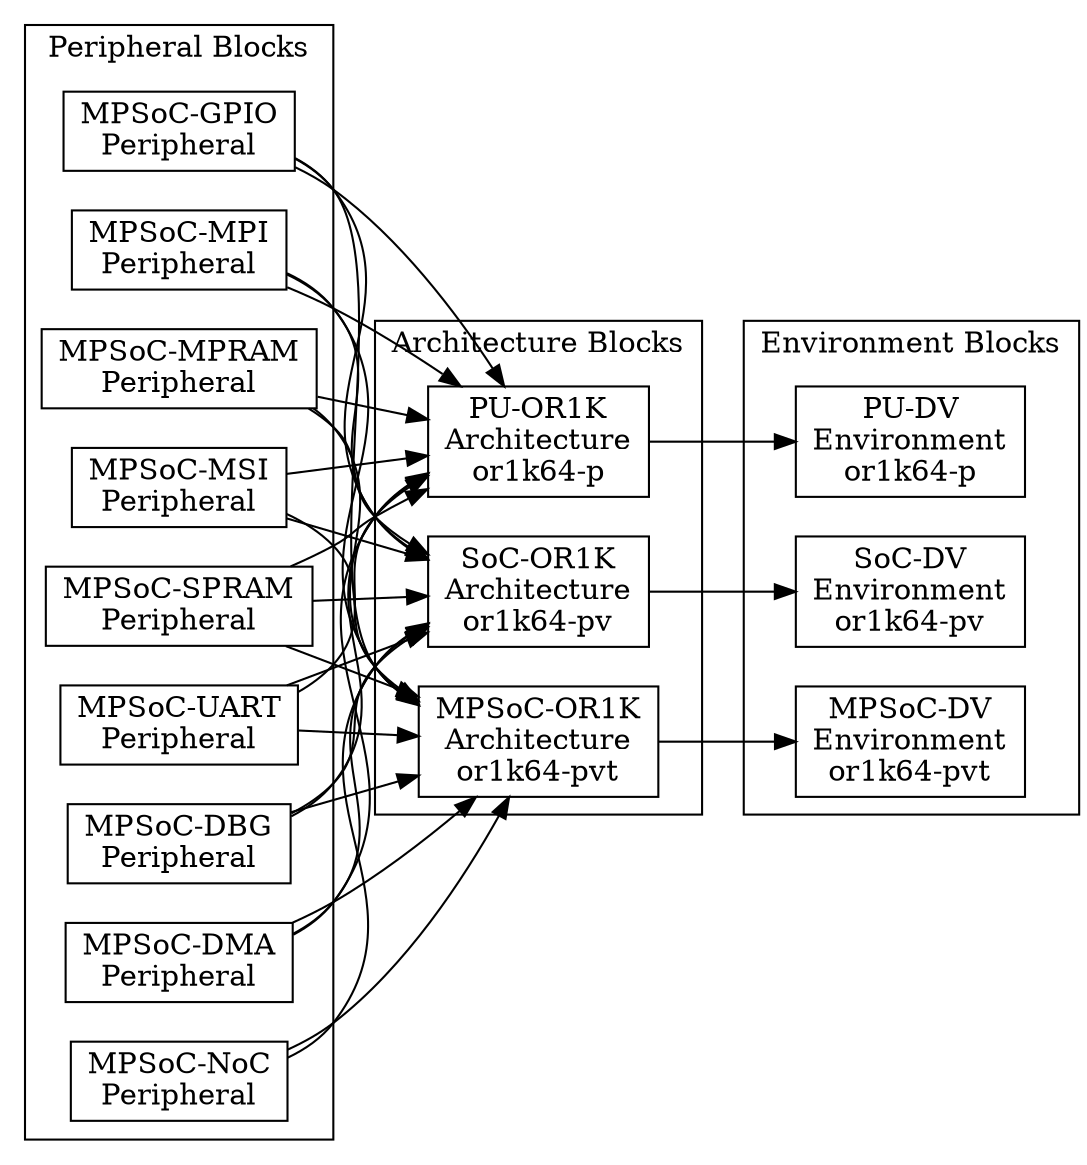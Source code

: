 digraph Project {
  // Introduction
  graph [rankdir = LR];
  node[shape=record];

  // Peripheral Blocks
  subgraph "cluster PeripheralBlocks" { label = "Peripheral Blocks";
    MPSoC_DBG[label="MPSoC-DBG\nPeripheral"];
    MPSoC_DMA[label="MPSoC-DMA\nPeripheral"];
    MPSoC_GPIO[label="MPSoC-GPIO\nPeripheral"];
    MPSoC_MPI[label="MPSoC-MPI\nPeripheral"];
    MPSoC_MPRAM[label="MPSoC-MPRAM\nPeripheral"];
    MPSoC_MSI[label="MPSoC-MSI\nPeripheral"];
    MPSoC_NoC[label="MPSoC-NoC\nPeripheral"];
    MPSoC_SPRAM[label="MPSoC-SPRAM\nPeripheral"];
    MPSoC_UART[label="MPSoC-UART\nPeripheral"];
  }

  // Architecture Blocks
  subgraph "cluster ArchitectureBlocks" { label = "Architecture Blocks";
    MPSoC_OR1K[label="MPSoC-OR1K\nArchitecture\nor1k64-pvt"];
    SoC_OR1K[label="SoC-OR1K\nArchitecture\nor1k64-pv"];
    PU_OR1K[label="PU-OR1K\nArchitecture\nor1k64-p"];
  }

  // Environment Blocks
  subgraph "cluster EnvironmentBlocks" { label = "Environment Blocks";
    MPSoC_DV[label="MPSoC-DV\nEnvironment\nor1k64-pvt"];
    SoC_DV[label="SoC-DV\nEnvironment\nor1k64-pv"];
    PU_DV[label="PU-DV\nEnvironment\nor1k64-p"];
  }

  // Peripheral -> Architecture
  MPSoC_DBG -> MPSoC_OR1K;
  MPSoC_DMA -> MPSoC_OR1K;
  MPSoC_GPIO -> MPSoC_OR1K;
  MPSoC_MPI -> MPSoC_OR1K;
  MPSoC_MPRAM -> MPSoC_OR1K;
  MPSoC_MSI -> MPSoC_OR1K;
  MPSoC_NoC -> MPSoC_OR1K;
  MPSoC_SPRAM -> MPSoC_OR1K;
  MPSoC_UART -> MPSoC_OR1K;

  MPSoC_DBG -> SoC_OR1K;
  MPSoC_DMA -> SoC_OR1K;
  MPSoC_GPIO -> SoC_OR1K;
  MPSoC_MPI -> SoC_OR1K;
  MPSoC_MPRAM -> SoC_OR1K;
  MPSoC_MSI -> SoC_OR1K;
  MPSoC_NoC -> SoC_OR1K;
  MPSoC_SPRAM -> SoC_OR1K;
  MPSoC_UART -> SoC_OR1K;

  MPSoC_DBG -> PU_OR1K;
  MPSoC_DMA -> PU_OR1K;
  MPSoC_GPIO -> PU_OR1K;
  MPSoC_MPI -> PU_OR1K;
  MPSoC_MPRAM -> PU_OR1K;
  MPSoC_MSI -> PU_OR1K;
  MPSoC_SPRAM -> PU_OR1K;
  MPSoC_UART -> PU_OR1K;

  // Architecture -> Environment
  PU_OR1K -> PU_DV;

  SoC_OR1K -> SoC_DV;

  MPSoC_OR1K -> MPSoC_DV;
}
